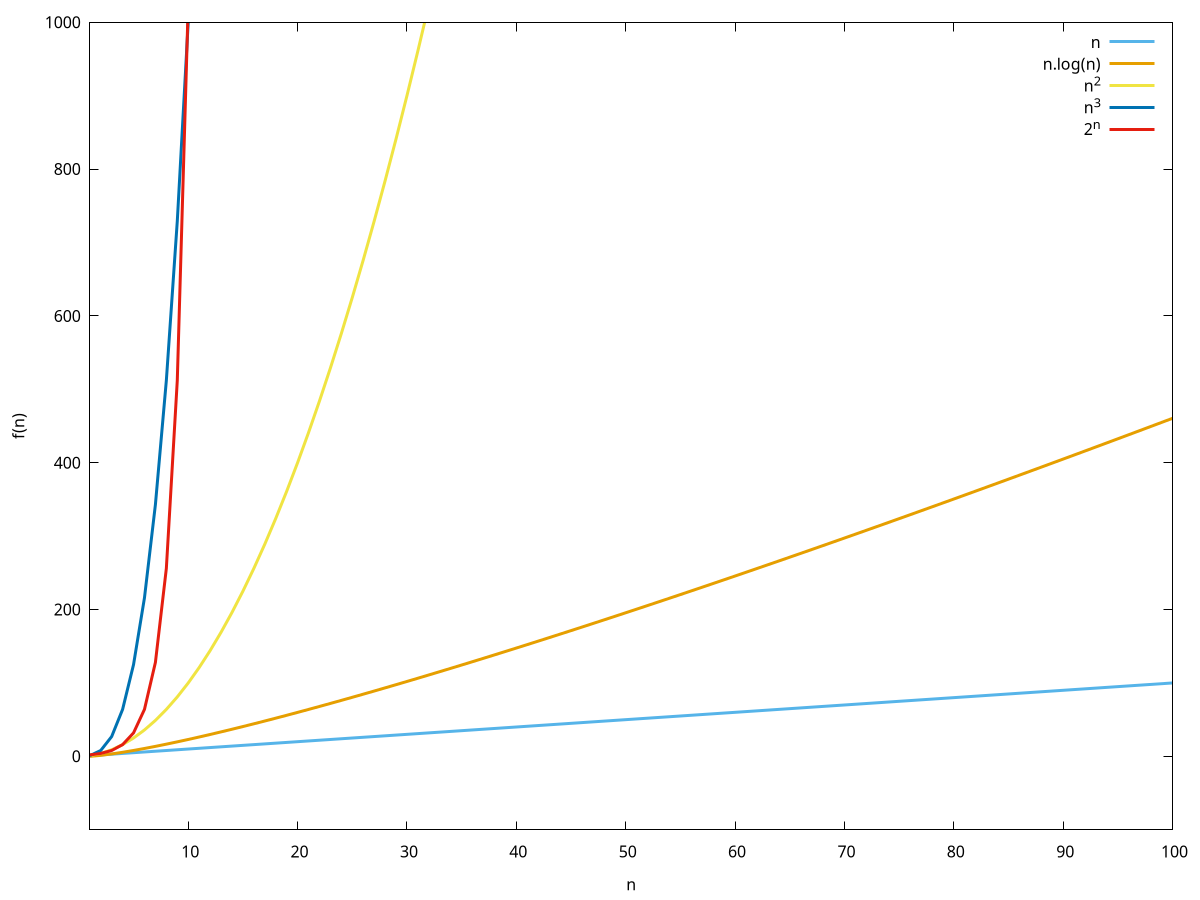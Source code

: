 set terminal jpeg enhanced size 1280,960 font "arial,24.0"
set output "grupo2.jpg"
set xlabel "n"
set ylabel "f(n)"
plot [n=1:100][-100:1000] n        with lines lw 3 lt 3 title "n", \
                          n*log(n) with lines lw 3 lt 4 title "n.log(n)", \
                          n**2     with lines lw 3 lt 5 title "n^2", \
                          n**3     with lines lw 3 lt 6 title "n^3", \
                          2**n     with lines lw 3 lt 7 title "2^n"
